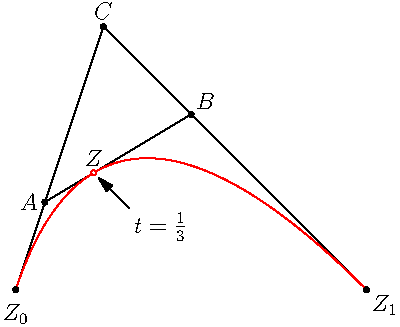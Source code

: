 import graph;
size(200);
pair Z0=(0,0),Z1=(4,0),C=(1,3);
real t=1/3;
pair A=interp(Z0,C,t);
pair B=interp(C,Z1,t);
pair Z=interp(A,B,t);
draw(Z0--C--Z1);
draw(A--B);
arrow("$t=\frac{1}{3}$",Z,SE);
pair f(real t){return (1-t)^2*Z0+2t*(1-t)*C+t^2*Z1;}
draw(graph(f,0,1),red);
dot("$A$",A,W);
dot("$B$",B,NE);
dot("$C$",C,N);
dot("$Z_{0}$",Z0,S+S);
dot("$Z_{1}$",Z1,SE);
dot("$Z$",Z,N);
dot(Z,red,UnFill);